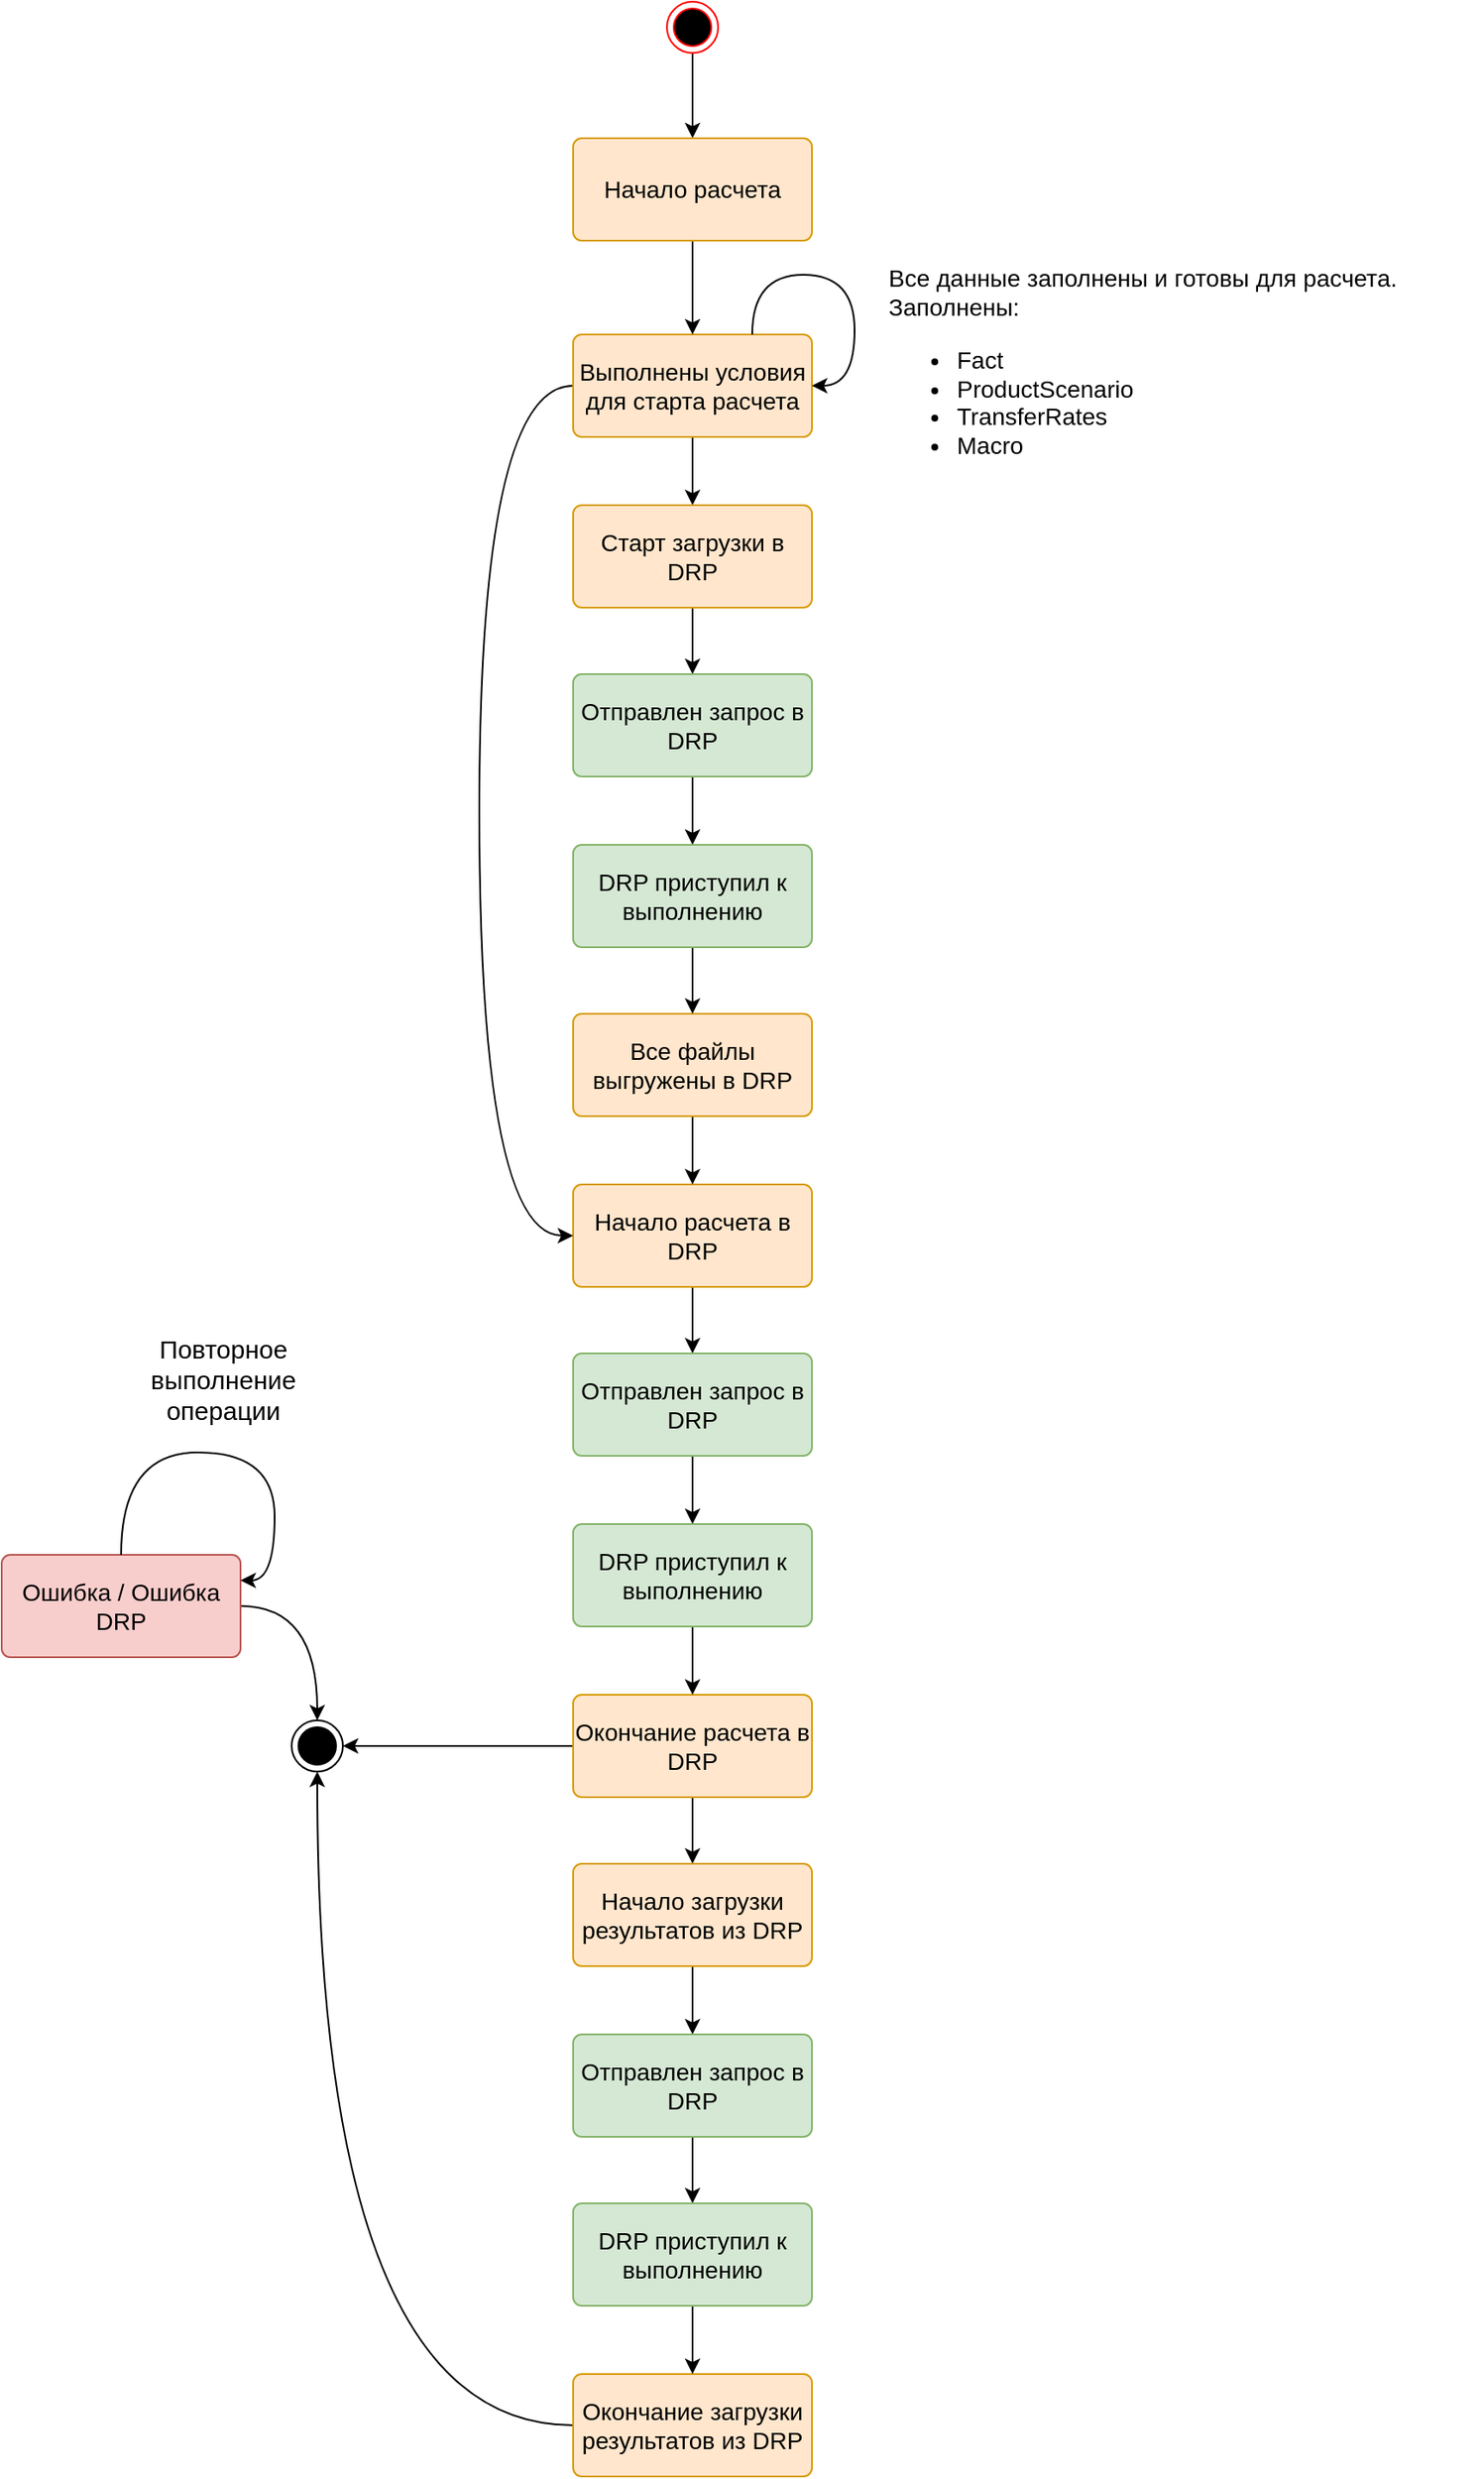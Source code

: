 <mxfile version="15.7.3" type="device"><diagram id="1LHZzhQRSxceP4_OQh6i" name="Страница 1"><mxGraphModel dx="397" dy="1803" grid="1" gridSize="10" guides="1" tooltips="1" connect="1" arrows="1" fold="1" page="1" pageScale="1" pageWidth="1169" pageHeight="827" math="0" shadow="0"><root><mxCell id="0"/><mxCell id="1" parent="0"/><mxCell id="GyeizB3f7Y8xfU1rr0w5-2" style="edgeStyle=orthogonalEdgeStyle;rounded=0;orthogonalLoop=1;jettySize=auto;html=1;entryX=0.5;entryY=0;entryDx=0;entryDy=0;" edge="1" parent="1" source="yAcMZfoQLqEfl2rh7_gt-2" target="GyeizB3f7Y8xfU1rr0w5-1"><mxGeometry relative="1" as="geometry"/></mxCell><mxCell id="yAcMZfoQLqEfl2rh7_gt-2" value="" style="ellipse;html=1;shape=endState;fillColor=#000000;strokeColor=#ff0000;" parent="1" vertex="1"><mxGeometry x="2210" y="-490" width="30" height="30" as="geometry"/></mxCell><mxCell id="yAcMZfoQLqEfl2rh7_gt-3" value="" style="ellipse;html=1;shape=endState;fillColor=#000000;strokeColor=#000000;fontSize=15;verticalAlign=middle;" parent="1" vertex="1"><mxGeometry x="1990" y="517" width="30" height="30" as="geometry"/></mxCell><mxCell id="yAcMZfoQLqEfl2rh7_gt-4" style="edgeStyle=orthogonalEdgeStyle;curved=1;rounded=0;orthogonalLoop=1;jettySize=auto;html=1;fontSize=14;" parent="1" source="yAcMZfoQLqEfl2rh7_gt-5" target="yAcMZfoQLqEfl2rh7_gt-30" edge="1"><mxGeometry relative="1" as="geometry"/></mxCell><mxCell id="yAcMZfoQLqEfl2rh7_gt-5" value="Начало расчета в DRP" style="html=1;align=center;verticalAlign=middle;rounded=1;absoluteArcSize=1;arcSize=10;dashed=0;fontSize=14;whiteSpace=wrap;fillColor=#ffe6cc;strokeColor=#d79b00;" parent="1" vertex="1"><mxGeometry x="2155" y="203" width="140" height="60" as="geometry"/></mxCell><mxCell id="yAcMZfoQLqEfl2rh7_gt-6" style="edgeStyle=orthogonalEdgeStyle;curved=1;rounded=0;orthogonalLoop=1;jettySize=auto;html=1;fontSize=15;" parent="1" source="yAcMZfoQLqEfl2rh7_gt-8" target="yAcMZfoQLqEfl2rh7_gt-12" edge="1"><mxGeometry relative="1" as="geometry"/></mxCell><mxCell id="yAcMZfoQLqEfl2rh7_gt-7" style="edgeStyle=orthogonalEdgeStyle;curved=1;rounded=0;orthogonalLoop=1;jettySize=auto;html=1;entryX=1;entryY=0.5;entryDx=0;entryDy=0;fontSize=14;" parent="1" source="yAcMZfoQLqEfl2rh7_gt-8" target="yAcMZfoQLqEfl2rh7_gt-3" edge="1"><mxGeometry relative="1" as="geometry"/></mxCell><mxCell id="yAcMZfoQLqEfl2rh7_gt-8" value="Окончание расчета в DRP" style="html=1;align=center;verticalAlign=middle;rounded=1;absoluteArcSize=1;arcSize=10;dashed=0;fontSize=14;whiteSpace=wrap;fillColor=#ffe6cc;strokeColor=#d79b00;" parent="1" vertex="1"><mxGeometry x="2155" y="502" width="140" height="60" as="geometry"/></mxCell><mxCell id="yAcMZfoQLqEfl2rh7_gt-9" style="edgeStyle=orthogonalEdgeStyle;curved=1;rounded=0;orthogonalLoop=1;jettySize=auto;html=1;entryX=0.5;entryY=0;entryDx=0;entryDy=0;fontSize=15;" parent="1" source="yAcMZfoQLqEfl2rh7_gt-10" target="yAcMZfoQLqEfl2rh7_gt-3" edge="1"><mxGeometry relative="1" as="geometry"/></mxCell><mxCell id="yAcMZfoQLqEfl2rh7_gt-10" value="Ошибка / Ошибка DRP" style="html=1;align=center;verticalAlign=middle;rounded=1;absoluteArcSize=1;arcSize=10;dashed=0;fontSize=14;whiteSpace=wrap;fillColor=#f8cecc;strokeColor=#b85450;" parent="1" vertex="1"><mxGeometry x="1820" y="420" width="140" height="60" as="geometry"/></mxCell><mxCell id="yAcMZfoQLqEfl2rh7_gt-11" style="edgeStyle=orthogonalEdgeStyle;curved=1;rounded=0;orthogonalLoop=1;jettySize=auto;html=1;fontSize=14;" parent="1" source="yAcMZfoQLqEfl2rh7_gt-12" target="yAcMZfoQLqEfl2rh7_gt-34" edge="1"><mxGeometry relative="1" as="geometry"/></mxCell><mxCell id="yAcMZfoQLqEfl2rh7_gt-12" value="Начало загрузки результатов из DRP" style="html=1;align=center;verticalAlign=middle;rounded=1;absoluteArcSize=1;arcSize=10;dashed=0;fontSize=14;whiteSpace=wrap;fillColor=#ffe6cc;strokeColor=#d79b00;" parent="1" vertex="1"><mxGeometry x="2155" y="601" width="140" height="60" as="geometry"/></mxCell><mxCell id="yAcMZfoQLqEfl2rh7_gt-13" style="edgeStyle=orthogonalEdgeStyle;curved=1;rounded=0;orthogonalLoop=1;jettySize=auto;html=1;entryX=0.5;entryY=1;entryDx=0;entryDy=0;fontSize=15;" parent="1" source="yAcMZfoQLqEfl2rh7_gt-14" target="yAcMZfoQLqEfl2rh7_gt-3" edge="1"><mxGeometry relative="1" as="geometry"/></mxCell><mxCell id="yAcMZfoQLqEfl2rh7_gt-14" value="Окончание загрузки результатов из DRP" style="html=1;align=center;verticalAlign=middle;rounded=1;absoluteArcSize=1;arcSize=10;dashed=0;fontSize=14;whiteSpace=wrap;fillColor=#ffe6cc;strokeColor=#d79b00;" parent="1" vertex="1"><mxGeometry x="2155" y="900" width="140" height="60" as="geometry"/></mxCell><mxCell id="yAcMZfoQLqEfl2rh7_gt-15" value="Повторное выполнение операции" style="text;html=1;strokeColor=none;fillColor=none;align=center;verticalAlign=middle;whiteSpace=wrap;rounded=0;fontSize=15;" parent="1" vertex="1"><mxGeometry x="1920" y="302" width="60" height="30" as="geometry"/></mxCell><mxCell id="yAcMZfoQLqEfl2rh7_gt-16" value="" style="edgeStyle=orthogonalEdgeStyle;rounded=0;orthogonalLoop=1;jettySize=auto;html=1;" parent="1" source="yAcMZfoQLqEfl2rh7_gt-18" target="yAcMZfoQLqEfl2rh7_gt-20" edge="1"><mxGeometry relative="1" as="geometry"/></mxCell><mxCell id="yAcMZfoQLqEfl2rh7_gt-17" style="edgeStyle=orthogonalEdgeStyle;curved=1;rounded=0;orthogonalLoop=1;jettySize=auto;html=1;entryX=0;entryY=0.5;entryDx=0;entryDy=0;fontSize=14;" parent="1" source="yAcMZfoQLqEfl2rh7_gt-18" target="yAcMZfoQLqEfl2rh7_gt-5" edge="1"><mxGeometry relative="1" as="geometry"><Array as="points"><mxPoint x="2100" y="-265"/><mxPoint x="2100" y="233"/></Array></mxGeometry></mxCell><mxCell id="yAcMZfoQLqEfl2rh7_gt-18" value="Выполнены условия для старта расчета" style="html=1;align=center;verticalAlign=middle;rounded=1;absoluteArcSize=1;arcSize=10;dashed=0;fontSize=14;whiteSpace=wrap;fillColor=#ffe6cc;strokeColor=#d79b00;" parent="1" vertex="1"><mxGeometry x="2155" y="-295" width="140" height="60" as="geometry"/></mxCell><mxCell id="yAcMZfoQLqEfl2rh7_gt-19" style="edgeStyle=orthogonalEdgeStyle;curved=1;rounded=0;orthogonalLoop=1;jettySize=auto;html=1;fontSize=14;" parent="1" source="yAcMZfoQLqEfl2rh7_gt-20" target="yAcMZfoQLqEfl2rh7_gt-26" edge="1"><mxGeometry relative="1" as="geometry"/></mxCell><mxCell id="yAcMZfoQLqEfl2rh7_gt-20" value="Старт загрузки в DRP" style="html=1;align=center;verticalAlign=middle;rounded=1;absoluteArcSize=1;arcSize=10;dashed=0;fontSize=14;whiteSpace=wrap;fillColor=#ffe6cc;strokeColor=#d79b00;" parent="1" vertex="1"><mxGeometry x="2155" y="-195" width="140" height="60" as="geometry"/></mxCell><mxCell id="yAcMZfoQLqEfl2rh7_gt-21" value="&lt;font style=&quot;font-size: 14px&quot;&gt;Все данные заполнены и готовы для расчета.&lt;br&gt;Заполнены:&lt;br&gt;&lt;/font&gt;&lt;ul style=&quot;font-size: 14px&quot;&gt;&lt;li&gt;&lt;font style=&quot;font-size: 14px&quot;&gt;Fact&lt;/font&gt;&lt;/li&gt;&lt;li&gt;&lt;font style=&quot;font-size: 14px&quot;&gt;ProductScenario&lt;/font&gt;&lt;/li&gt;&lt;li&gt;TransferRates&lt;/li&gt;&lt;li&gt;Macro&lt;/li&gt;&lt;/ul&gt;" style="text;html=1;strokeColor=none;fillColor=none;align=left;verticalAlign=middle;whiteSpace=wrap;rounded=0;" parent="1" vertex="1"><mxGeometry x="2338" y="-350" width="350" height="155" as="geometry"/></mxCell><mxCell id="yAcMZfoQLqEfl2rh7_gt-22" style="edgeStyle=orthogonalEdgeStyle;curved=1;rounded=0;orthogonalLoop=1;jettySize=auto;html=1;fontSize=14;" parent="1" source="yAcMZfoQLqEfl2rh7_gt-23" target="yAcMZfoQLqEfl2rh7_gt-5" edge="1"><mxGeometry relative="1" as="geometry"/></mxCell><mxCell id="yAcMZfoQLqEfl2rh7_gt-23" value="Все файлы выгружены в DRP" style="html=1;align=center;verticalAlign=middle;rounded=1;absoluteArcSize=1;arcSize=10;dashed=0;fontSize=14;whiteSpace=wrap;fillColor=#ffe6cc;strokeColor=#d79b00;" parent="1" vertex="1"><mxGeometry x="2155" y="103" width="140" height="60" as="geometry"/></mxCell><mxCell id="yAcMZfoQLqEfl2rh7_gt-24" style="edgeStyle=orthogonalEdgeStyle;curved=1;rounded=0;orthogonalLoop=1;jettySize=auto;html=1;entryX=1;entryY=0.5;entryDx=0;entryDy=0;fontSize=14;exitX=0.75;exitY=0;exitDx=0;exitDy=0;" parent="1" source="yAcMZfoQLqEfl2rh7_gt-18" target="yAcMZfoQLqEfl2rh7_gt-18" edge="1"><mxGeometry relative="1" as="geometry"><Array as="points"><mxPoint x="2260" y="-330"/><mxPoint x="2320" y="-330"/><mxPoint x="2320" y="-265"/></Array></mxGeometry></mxCell><mxCell id="yAcMZfoQLqEfl2rh7_gt-25" style="edgeStyle=orthogonalEdgeStyle;curved=1;rounded=0;orthogonalLoop=1;jettySize=auto;html=1;fontSize=14;" parent="1" source="yAcMZfoQLqEfl2rh7_gt-26" target="yAcMZfoQLqEfl2rh7_gt-28" edge="1"><mxGeometry relative="1" as="geometry"/></mxCell><mxCell id="yAcMZfoQLqEfl2rh7_gt-26" value="Отправлен запрос в DRP" style="html=1;align=center;verticalAlign=middle;rounded=1;absoluteArcSize=1;arcSize=10;dashed=0;fontSize=14;whiteSpace=wrap;fillColor=#d5e8d4;strokeColor=#82b366;" parent="1" vertex="1"><mxGeometry x="2155" y="-96" width="140" height="60" as="geometry"/></mxCell><mxCell id="yAcMZfoQLqEfl2rh7_gt-27" style="edgeStyle=orthogonalEdgeStyle;curved=1;rounded=0;orthogonalLoop=1;jettySize=auto;html=1;fontSize=14;" parent="1" source="yAcMZfoQLqEfl2rh7_gt-28" target="yAcMZfoQLqEfl2rh7_gt-23" edge="1"><mxGeometry relative="1" as="geometry"/></mxCell><mxCell id="yAcMZfoQLqEfl2rh7_gt-28" value="DRP приступил к выполнению" style="html=1;align=center;verticalAlign=middle;rounded=1;absoluteArcSize=1;arcSize=10;dashed=0;fontSize=14;whiteSpace=wrap;fillColor=#d5e8d4;strokeColor=#82b366;" parent="1" vertex="1"><mxGeometry x="2155" y="4" width="140" height="60" as="geometry"/></mxCell><mxCell id="yAcMZfoQLqEfl2rh7_gt-29" style="edgeStyle=orthogonalEdgeStyle;curved=1;rounded=0;orthogonalLoop=1;jettySize=auto;html=1;fontSize=14;" parent="1" source="yAcMZfoQLqEfl2rh7_gt-30" target="yAcMZfoQLqEfl2rh7_gt-32" edge="1"><mxGeometry relative="1" as="geometry"/></mxCell><mxCell id="yAcMZfoQLqEfl2rh7_gt-30" value="Отправлен запрос в DRP" style="html=1;align=center;verticalAlign=middle;rounded=1;absoluteArcSize=1;arcSize=10;dashed=0;fontSize=14;whiteSpace=wrap;fillColor=#d5e8d4;strokeColor=#82b366;" parent="1" vertex="1"><mxGeometry x="2155" y="302" width="140" height="60" as="geometry"/></mxCell><mxCell id="yAcMZfoQLqEfl2rh7_gt-31" style="edgeStyle=orthogonalEdgeStyle;curved=1;rounded=0;orthogonalLoop=1;jettySize=auto;html=1;fontSize=14;" parent="1" source="yAcMZfoQLqEfl2rh7_gt-32" target="yAcMZfoQLqEfl2rh7_gt-8" edge="1"><mxGeometry relative="1" as="geometry"/></mxCell><mxCell id="yAcMZfoQLqEfl2rh7_gt-32" value="DRP приступил к выполнению" style="html=1;align=center;verticalAlign=middle;rounded=1;absoluteArcSize=1;arcSize=10;dashed=0;fontSize=14;whiteSpace=wrap;fillColor=#d5e8d4;strokeColor=#82b366;" parent="1" vertex="1"><mxGeometry x="2155" y="402" width="140" height="60" as="geometry"/></mxCell><mxCell id="yAcMZfoQLqEfl2rh7_gt-33" style="edgeStyle=orthogonalEdgeStyle;curved=1;rounded=0;orthogonalLoop=1;jettySize=auto;html=1;fontSize=14;" parent="1" source="yAcMZfoQLqEfl2rh7_gt-34" target="yAcMZfoQLqEfl2rh7_gt-36" edge="1"><mxGeometry relative="1" as="geometry"/></mxCell><mxCell id="yAcMZfoQLqEfl2rh7_gt-34" value="Отправлен запрос в DRP" style="html=1;align=center;verticalAlign=middle;rounded=1;absoluteArcSize=1;arcSize=10;dashed=0;fontSize=14;whiteSpace=wrap;fillColor=#d5e8d4;strokeColor=#82b366;" parent="1" vertex="1"><mxGeometry x="2155" y="701" width="140" height="60" as="geometry"/></mxCell><mxCell id="yAcMZfoQLqEfl2rh7_gt-35" style="edgeStyle=orthogonalEdgeStyle;curved=1;rounded=0;orthogonalLoop=1;jettySize=auto;html=1;fontSize=14;" parent="1" source="yAcMZfoQLqEfl2rh7_gt-36" target="yAcMZfoQLqEfl2rh7_gt-14" edge="1"><mxGeometry relative="1" as="geometry"/></mxCell><mxCell id="yAcMZfoQLqEfl2rh7_gt-36" value="DRP приступил к выполнению" style="html=1;align=center;verticalAlign=middle;rounded=1;absoluteArcSize=1;arcSize=10;dashed=0;fontSize=14;whiteSpace=wrap;fillColor=#d5e8d4;strokeColor=#82b366;" parent="1" vertex="1"><mxGeometry x="2155" y="800" width="140" height="60" as="geometry"/></mxCell><mxCell id="yAcMZfoQLqEfl2rh7_gt-37" style="edgeStyle=orthogonalEdgeStyle;curved=1;rounded=0;orthogonalLoop=1;jettySize=auto;html=1;exitX=1;exitY=0.25;exitDx=0;exitDy=0;entryX=0.5;entryY=0;entryDx=0;entryDy=0;fontSize=14;startArrow=classic;startFill=1;endArrow=none;endFill=0;" parent="1" source="yAcMZfoQLqEfl2rh7_gt-10" target="yAcMZfoQLqEfl2rh7_gt-10" edge="1"><mxGeometry relative="1" as="geometry"><Array as="points"><mxPoint x="1980" y="435"/><mxPoint x="1980" y="360"/><mxPoint x="1890" y="360"/></Array></mxGeometry></mxCell><mxCell id="GyeizB3f7Y8xfU1rr0w5-3" style="edgeStyle=orthogonalEdgeStyle;rounded=0;orthogonalLoop=1;jettySize=auto;html=1;exitX=0.5;exitY=1;exitDx=0;exitDy=0;entryX=0.5;entryY=0;entryDx=0;entryDy=0;" edge="1" parent="1" source="GyeizB3f7Y8xfU1rr0w5-1" target="yAcMZfoQLqEfl2rh7_gt-18"><mxGeometry relative="1" as="geometry"/></mxCell><mxCell id="GyeizB3f7Y8xfU1rr0w5-1" value="Начало расчета" style="html=1;align=center;verticalAlign=middle;rounded=1;absoluteArcSize=1;arcSize=10;dashed=0;fontSize=14;whiteSpace=wrap;fillColor=#ffe6cc;strokeColor=#d79b00;" vertex="1" parent="1"><mxGeometry x="2155" y="-410" width="140" height="60" as="geometry"/></mxCell></root></mxGraphModel></diagram></mxfile>